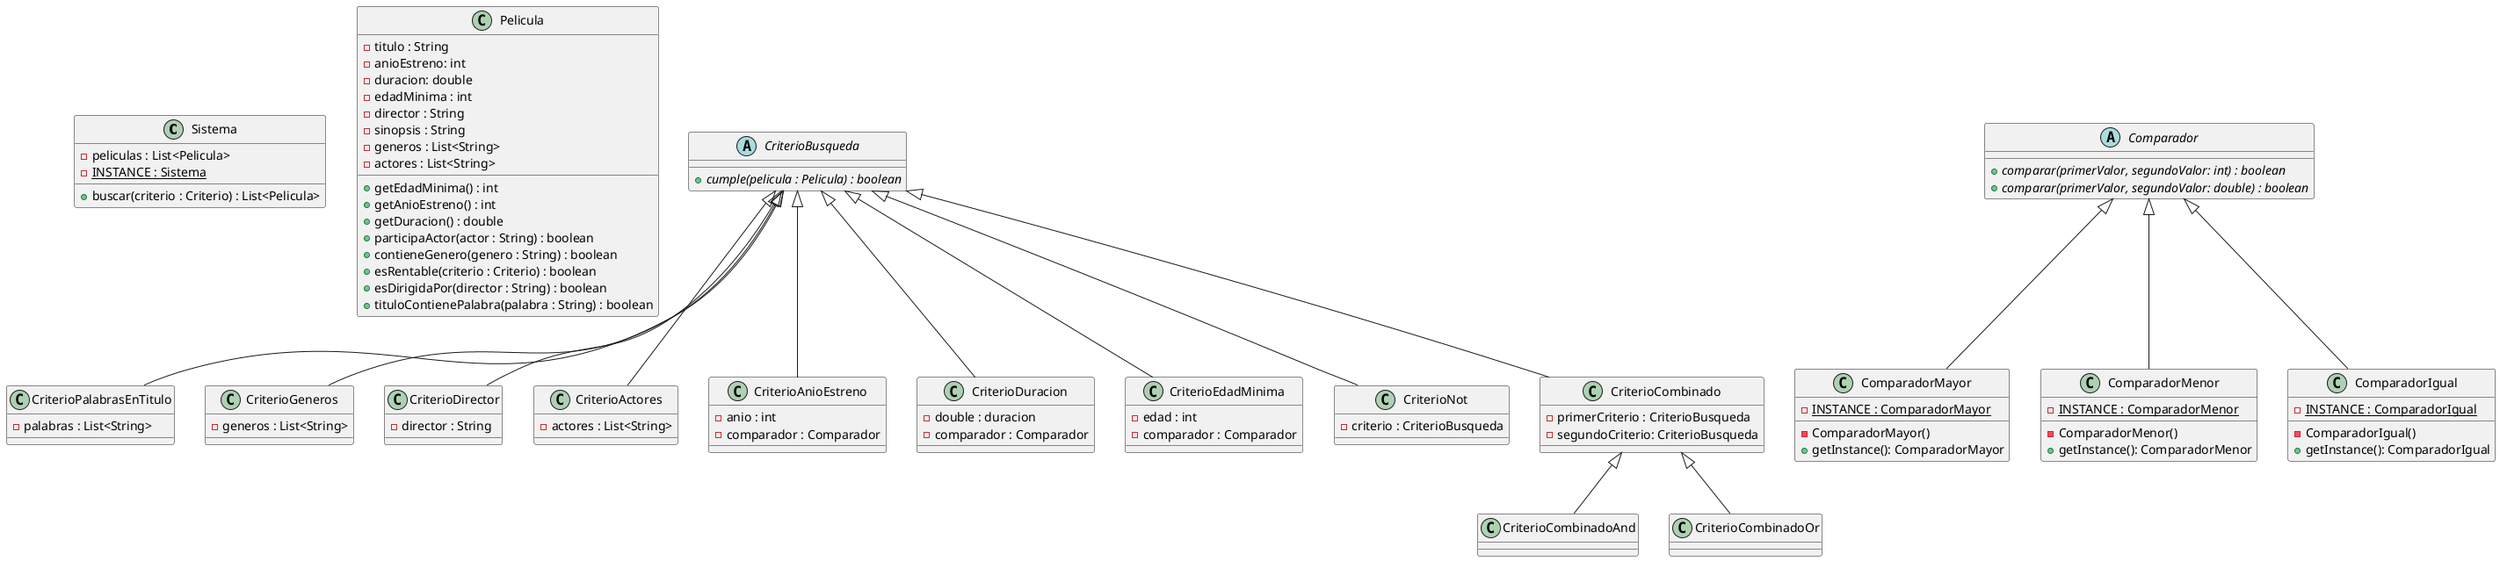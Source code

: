 ﻿@startuml classDiagram

' Used design pattern: Singleton.
class Sistema {
    - peliculas : List<Pelicula>
    - {static} INSTANCE : Sistema
    + buscar(criterio : Criterio) : List<Pelicula>
}

' -------------------------------------------------------------------

class Pelicula {
    - titulo : String
    - anioEstreno: int
    - duracion: double
    - edadMinima : int
    - director : String
    - sinopsis : String
    - generos : List<String>
    - actores : List<String>
    + getEdadMinima() : int
    + getAnioEstreno() : int
    + getDuracion() : double
    + participaActor(actor : String) : boolean
    + contieneGenero(genero : String) : boolean
    + esRentable(criterio : Criterio) : boolean
    + esDirigidaPor(director : String) : boolean
    + tituloContienePalabra(palabra : String) : boolean
}

' -------------------------------------------------------------------

' Used design pattern: Strategy.
abstract class CriterioBusqueda {
    + {abstract} cumple(pelicula : Pelicula) : boolean
}

CriterioBusqueda <|-- CriterioPalabrasEnTitulo
class CriterioPalabrasEnTitulo {
    - palabras : List<String>
}

CriterioBusqueda <|-- CriterioGeneros
class CriterioGeneros {
    - generos : List<String>
}

CriterioBusqueda <|-- CriterioDirector
class CriterioDirector {
    - director : String
}

CriterioBusqueda <|-- CriterioActores
class CriterioActores {
    - actores : List<String>
}

CriterioBusqueda <|-- CriterioAnioEstreno
class CriterioAnioEstreno {
    - anio : int
    - comparador : Comparador
}

CriterioBusqueda <|-- CriterioDuracion
class CriterioDuracion {
    - double : duracion
    - comparador : Comparador
}

CriterioBusqueda <|-- CriterioEdadMinima
class CriterioEdadMinima {
    - edad : int
    - comparador : Comparador
}

CriterioBusqueda <|-- CriterioNot
class CriterioNot {
    - criterio : CriterioBusqueda
}

' Used design pattern: Decorator.
CriterioBusqueda <|-- CriterioCombinado
class CriterioCombinado {
    - primerCriterio : CriterioBusqueda
    - segundoCriterio: CriterioBusqueda
}

CriterioCombinado <|-- CriterioCombinadoAnd
class CriterioCombinadoAnd {
}

CriterioCombinado <|-- CriterioCombinadoOr
class CriterioCombinadoOr {
}

' -------------------------------------------------------------------

' Used design pattern: Strategy.
abstract class Comparador {
    + {abstract} comparar(primerValor, segundoValor: int) : boolean
    + {abstract} comparar(primerValor, segundoValor: double) : boolean
}

' Used design patterns: Singleton y Factory Method.
' A diferencia de Sistema, estos usan "getInstance()".
' No hay ninguna razón particular detrás de esto más allá que la
' de mostrar otra forma de Singleton.
Comparador <|-- ComparadorMayor
class ComparadorMayor {
    - {static} INSTANCE : ComparadorMayor
    - ComparadorMayor()
    + getInstance(): ComparadorMayor
}

' Used design patterns: Singleton y Factory Method.
Comparador <|-- ComparadorMenor
class ComparadorMenor {
    - {static} INSTANCE : ComparadorMenor
    - ComparadorMenor()
    + getInstance(): ComparadorMenor
}

' Used design patterns: Singleton y Factory Method.
Comparador <|-- ComparadorIgual
class ComparadorIgual {
    - {static} INSTANCE : ComparadorIgual
    - ComparadorIgual()
    + getInstance(): ComparadorIgual
}

@enduml